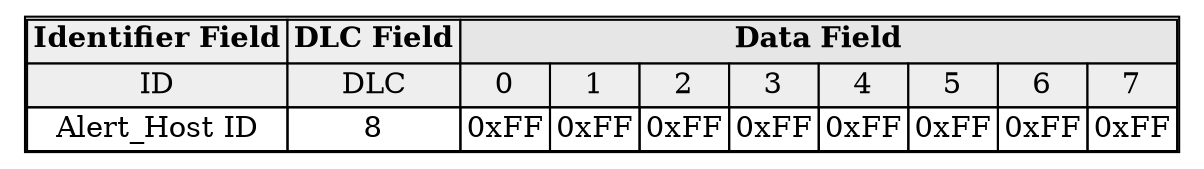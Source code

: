 digraph structs {
node [shape=plaintext]
struct1 [label=<
<TABLE BORDER="1" CELLBORDER="1" CELLSPACING="0">

<tr>
	<td bgcolor="#EEEEEE"><b>Identifier Field</b></td>
	<td bgcolor="#EEEEEE"><b>DLC Field</b></td>
	<td colspan="8" bgcolor="#E6E6E6"><b>Data Field</b></td>
</tr>
<tr>
	<td bgcolor="#EEEEEE">ID</td>
	<td bgcolor="#EEEEEE">DLC</td>
	<td bgcolor="#EEEEEE">0</td>
	<td bgcolor="#EEEEEE">1</td>
	<td bgcolor="#EEEEEE">2</td>
	<td bgcolor="#EEEEEE">3</td>
	<td bgcolor="#EEEEEE">4</td>
	<td bgcolor="#EEEEEE">5</td>
	<td bgcolor="#EEEEEE">6</td>
	<td bgcolor="#EEEEEE">7</td>
</tr>
<tr>
	<td>Alert_Host ID</td>
	<td>8</td>
	<td>0xFF</td>
	<td>0xFF</td>
	<td>0xFF</td>
	<td>0xFF</td>
	<td>0xFF</td>
	<td>0xFF</td>
	<td>0xFF</td>
	<td>0xFF</td>
</tr>

</TABLE>
>];
}